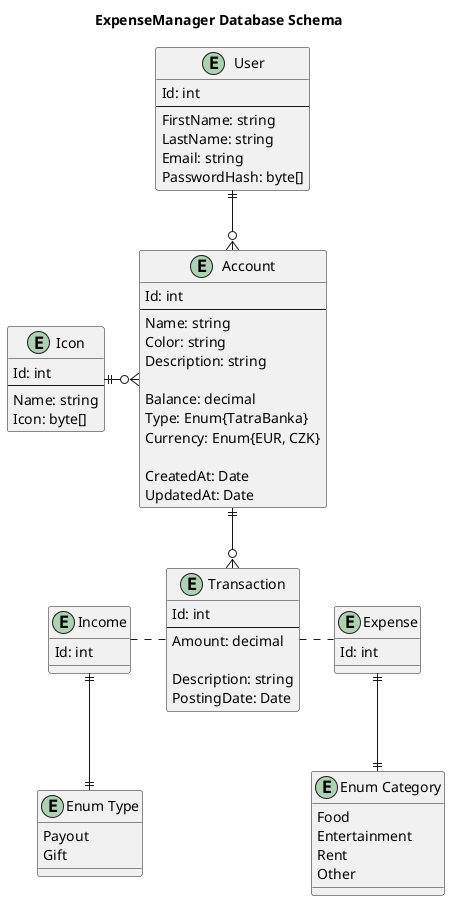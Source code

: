 ﻿@startuml
title ExpenseManager Database Schema

entity User {
    Id: int
    --
    FirstName: string
    LastName: string
    Email: string
    PasswordHash: byte[]
}

entity Account {
    Id: int
    --
    Name: string
    Color: string
    Description: string

    Balance: decimal
    Type: Enum{TatraBanka}
    Currency: Enum{EUR, CZK}
    
    CreatedAt: Date
    UpdatedAt: Date
}

entity Transaction {
    Id: int
    --
    Amount: decimal
    
    Description: string
    PostingDate: Date
}

entity Expense {
    Id: int
}

entity Income {
    Id: int
}

entity Icon {
    Id: int
    --
    Name: string
    Icon: byte[]
}

entity "Enum Category" {
    Food
    Entertainment
    Rent
    Other
}

entity "Enum Type" {
    Payout
    Gift
}


User        ||--o{ Account
Account     ||--o{ Transaction
Icon        ||-o{ Account
Transaction .      Expense
Income      .      Transaction
Expense     ||--|| "Enum Category"
Income      ||--|| "Enum Type"

@enduml